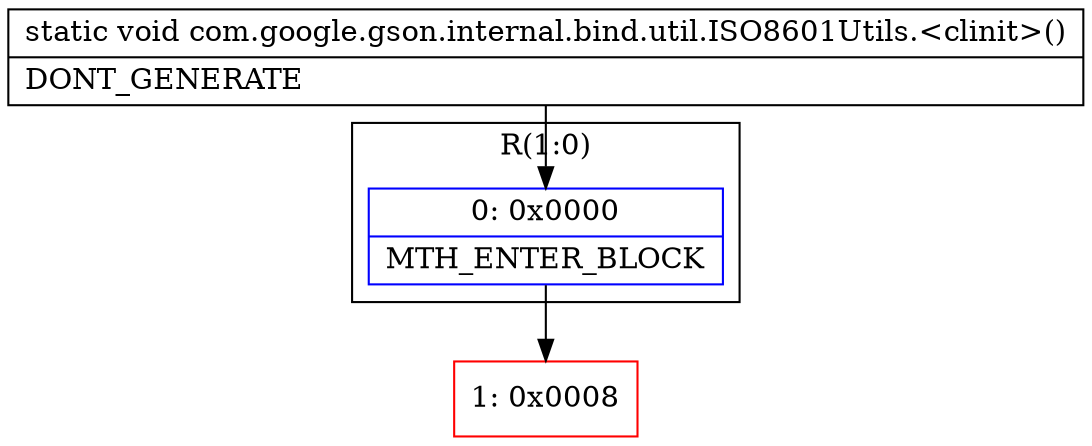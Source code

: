 digraph "CFG forcom.google.gson.internal.bind.util.ISO8601Utils.\<clinit\>()V" {
subgraph cluster_Region_2050878119 {
label = "R(1:0)";
node [shape=record,color=blue];
Node_0 [shape=record,label="{0\:\ 0x0000|MTH_ENTER_BLOCK\l}"];
}
Node_1 [shape=record,color=red,label="{1\:\ 0x0008}"];
MethodNode[shape=record,label="{static void com.google.gson.internal.bind.util.ISO8601Utils.\<clinit\>()  | DONT_GENERATE\l}"];
MethodNode -> Node_0;
Node_0 -> Node_1;
}

